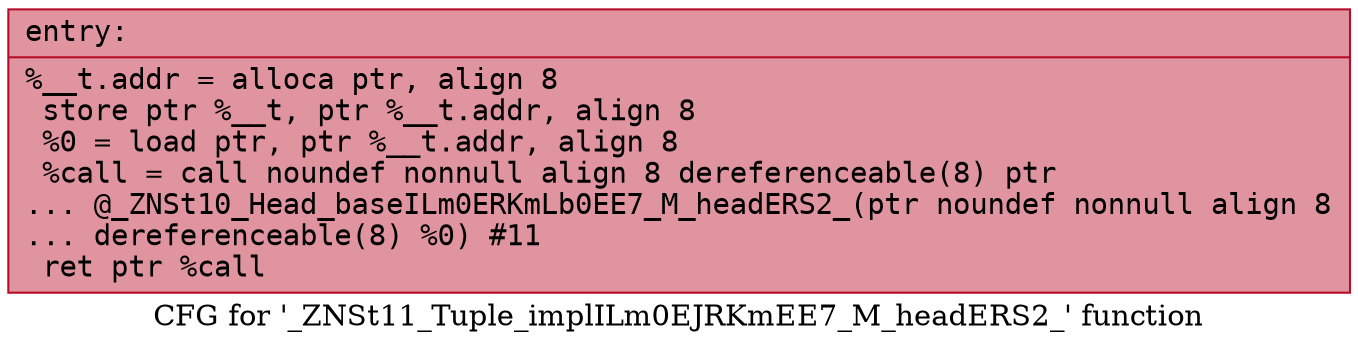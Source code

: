 digraph "CFG for '_ZNSt11_Tuple_implILm0EJRKmEE7_M_headERS2_' function" {
	label="CFG for '_ZNSt11_Tuple_implILm0EJRKmEE7_M_headERS2_' function";

	Node0x562da20625b0 [shape=record,color="#b70d28ff", style=filled, fillcolor="#b70d2870" fontname="Courier",label="{entry:\l|  %__t.addr = alloca ptr, align 8\l  store ptr %__t, ptr %__t.addr, align 8\l  %0 = load ptr, ptr %__t.addr, align 8\l  %call = call noundef nonnull align 8 dereferenceable(8) ptr\l... @_ZNSt10_Head_baseILm0ERKmLb0EE7_M_headERS2_(ptr noundef nonnull align 8\l... dereferenceable(8) %0) #11\l  ret ptr %call\l}"];
}
